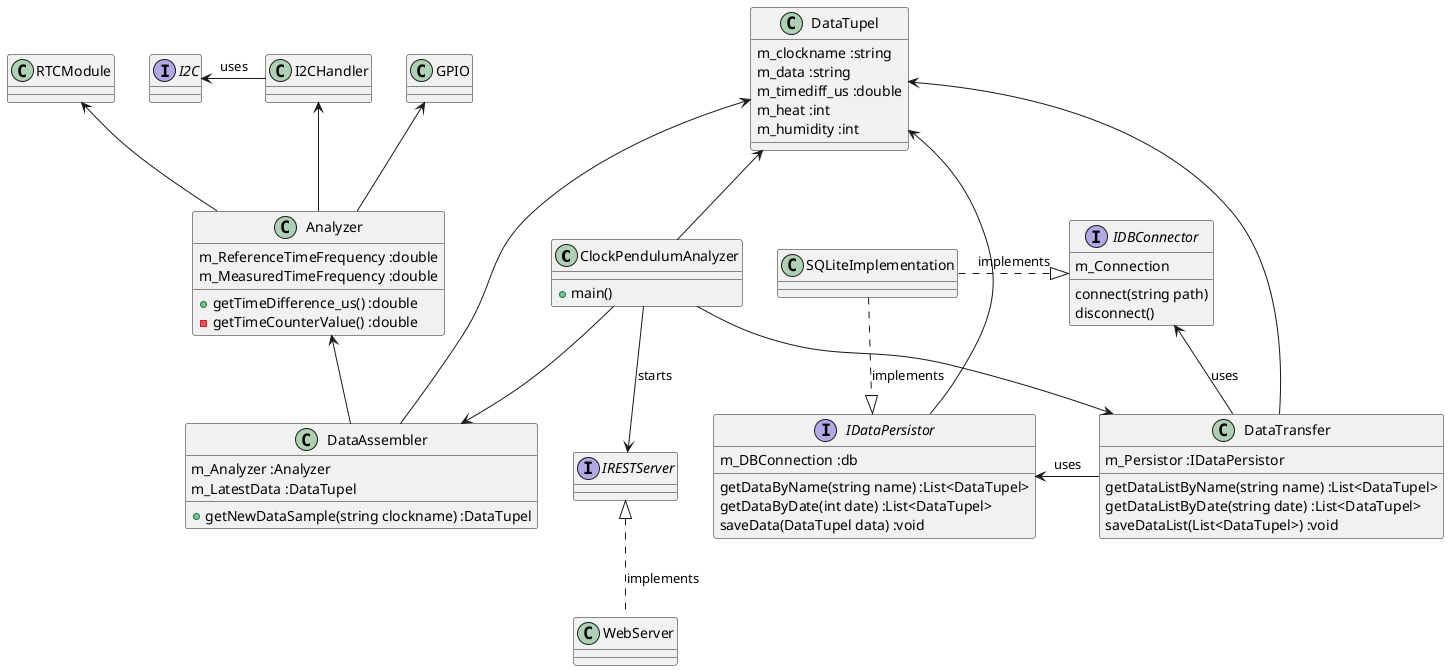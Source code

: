 @startuml
''classes
class ClockPendulumAnalyzer {
    +main()
}
class GPIO 
class I2CHandler 
class RTCModule
class Analyzer {
    m_ReferenceTimeFrequency :double
    m_MeasuredTimeFrequency :double
    + getTimeDifference_us() :double
    - getTimeCounterValue() :double
}
class WebServer
class DataAssembler {
    m_Analyzer :Analyzer
    m_LatestData :DataTupel
    +getNewDataSample(string clockname) :DataTupel
}
class DataTransfer {
    m_Persistor :IDataPersistor
    getDataListByName(string name) :List<DataTupel>
    getDataListByDate(string date) :List<DataTupel>
    saveDataList(List<DataTupel>) :void
}
class DataTupel {
    m_clockname :string
    m_data :string
    m_timediff_us :double
    m_heat :int
    m_humidity :int
}
class SQLiteImplementation

''interfaces
interface I2C
interface IRESTServer
interface IDataPersistor {
    m_DBConnection :db
    getDataByName(string name) :List<DataTupel>
    getDataByDate(int date) :List<DataTupel>
    saveData(DataTupel data) :void
}

interface IDBConnector {
    m_Connection
    connect(string path)
    disconnect()
}

''relations
'' Analyzer to ...
GPIO <-- Analyzer
I2CHandler <-- Analyzer
RTCModule <-- Analyzer

I2C <- I2CHandler :uses
Analyzer <-- DataAssembler

'' main assoziations
ClockPendulumAnalyzer --> DataTransfer
ClockPendulumAnalyzer --> DataAssembler
ClockPendulumAnalyzer --> IRESTServer :starts

'' who requires DataTupel
DataTupel <-- ClockPendulumAnalyzer
DataTupel <- DataAssembler
DataTupel <-- IDataPersistor
DataTupel <-- DataTransfer

'' DB relations
IDataPersistor <- DataTransfer :uses
IDBConnector <- DataTransfer :uses
SQLiteImplementation .|> IDBConnector :implements
SQLiteImplementation ..|> IDataPersistor :implements


WebServer .up.|> IRESTServer :implements

''connections for proper placement (all are hidden)
IDBConnector <-[hidden]down- IDataPersistor
@enduml
